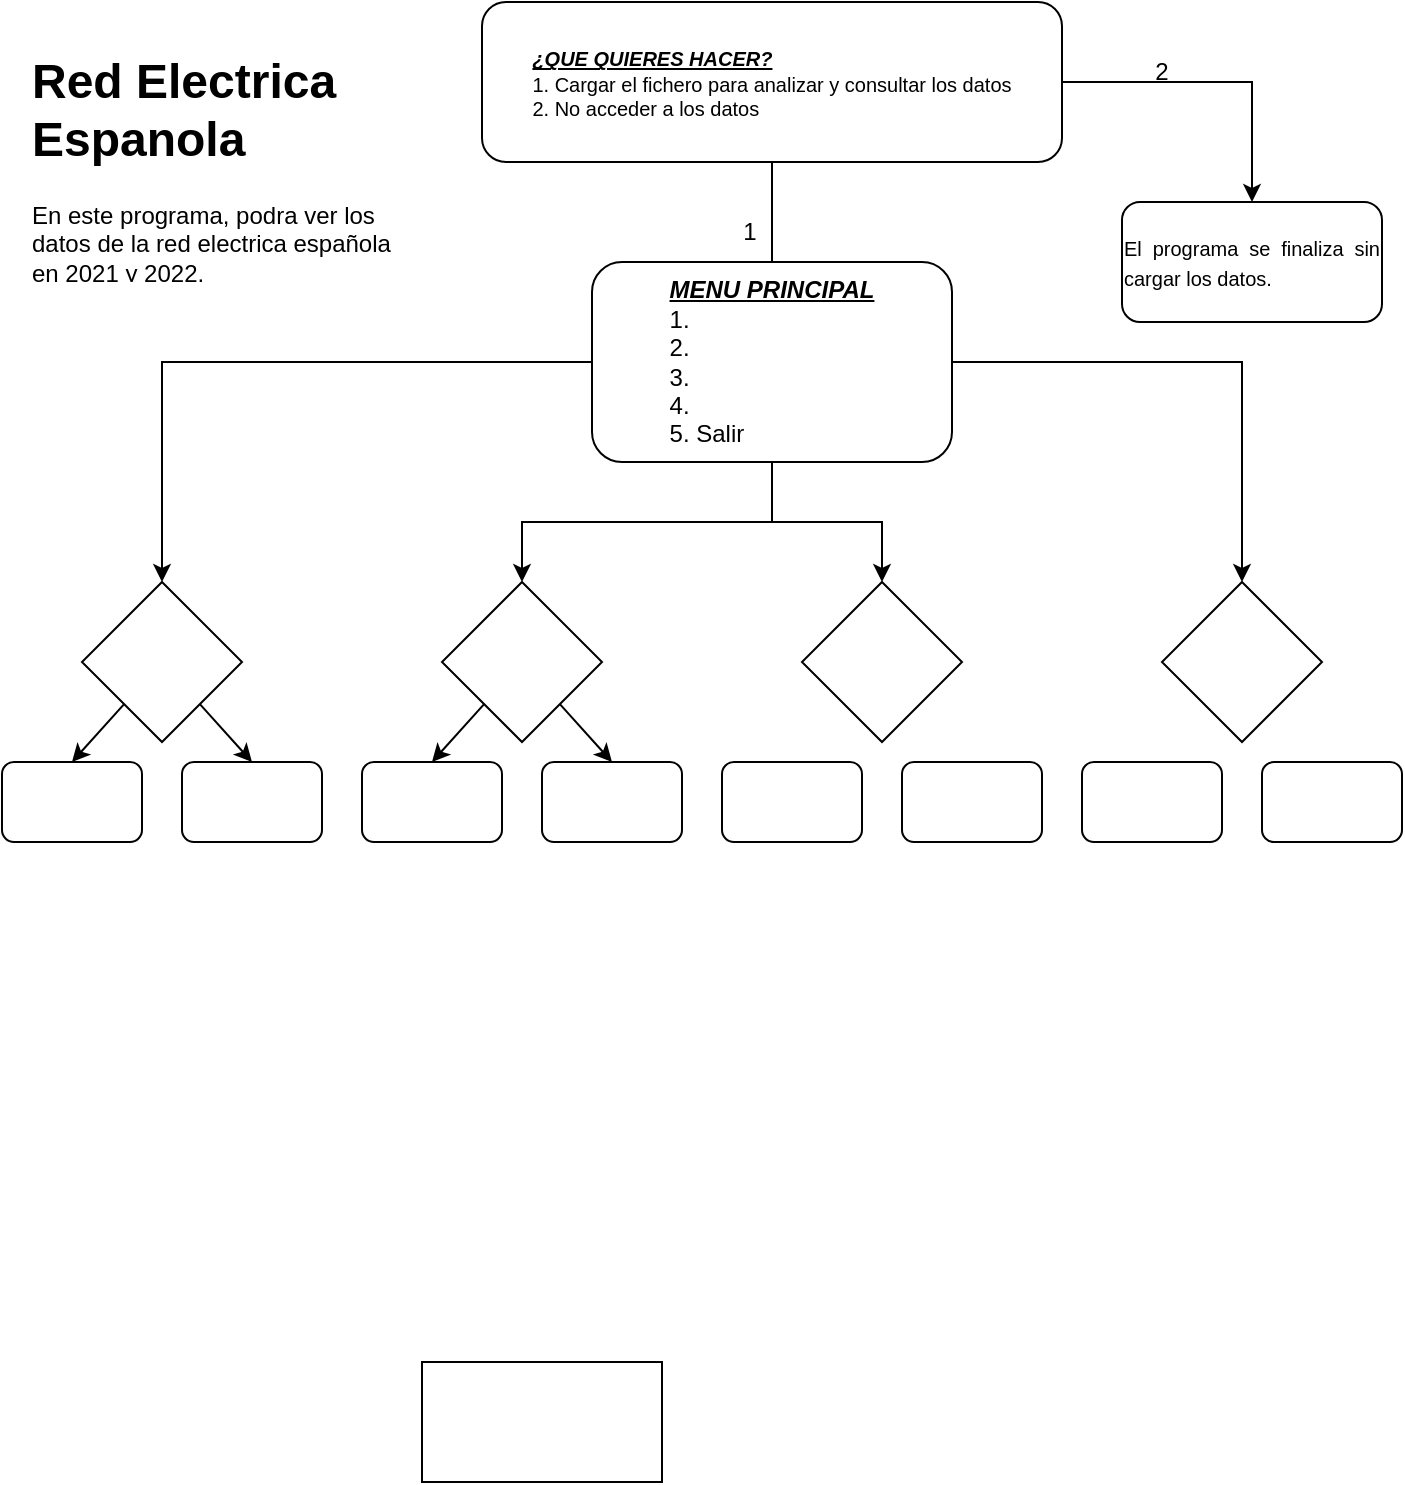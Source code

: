 <mxfile version="21.2.8" type="device">
  <diagram name="Página-1" id="vUGLkvW11eCOKC16Dlat">
    <mxGraphModel dx="1036" dy="606" grid="1" gridSize="10" guides="1" tooltips="1" connect="1" arrows="1" fold="1" page="1" pageScale="1" pageWidth="827" pageHeight="1169" math="0" shadow="0">
      <root>
        <mxCell id="0" />
        <mxCell id="1" parent="0" />
        <mxCell id="Wl3SrOmknFKyQczUdGOH-12" style="edgeStyle=orthogonalEdgeStyle;rounded=0;orthogonalLoop=1;jettySize=auto;html=1;exitX=0.5;exitY=1;exitDx=0;exitDy=0;" edge="1" parent="1" source="Wl3SrOmknFKyQczUdGOH-1">
          <mxGeometry relative="1" as="geometry">
            <mxPoint x="425" y="160" as="targetPoint" />
            <Array as="points">
              <mxPoint x="425" y="140" />
              <mxPoint x="425" y="140" />
            </Array>
          </mxGeometry>
        </mxCell>
        <mxCell id="Wl3SrOmknFKyQczUdGOH-13" style="edgeStyle=orthogonalEdgeStyle;rounded=0;orthogonalLoop=1;jettySize=auto;html=1;" edge="1" parent="1" source="Wl3SrOmknFKyQczUdGOH-1" target="Wl3SrOmknFKyQczUdGOH-2">
          <mxGeometry relative="1" as="geometry" />
        </mxCell>
        <mxCell id="Wl3SrOmknFKyQczUdGOH-1" value="&lt;div style=&quot;text-align: justify;&quot;&gt;&lt;b style=&quot;font-size: 10px; background-color: initial;&quot;&gt;&lt;i&gt;&lt;u&gt;¿QUE QUIERES HACER?&lt;/u&gt;&lt;/i&gt;&lt;/b&gt;&lt;/div&gt;&lt;font style=&quot;font-size: 10px;&quot;&gt;&lt;div style=&quot;text-align: justify;&quot;&gt;&lt;span style=&quot;background-color: initial;&quot;&gt;1. Cargar el fichero para analizar y consultar los datos&lt;/span&gt;&lt;/div&gt;&lt;div style=&quot;text-align: justify;&quot;&gt;&lt;span style=&quot;background-color: initial;&quot;&gt;2. No acceder a los datos&lt;/span&gt;&lt;/div&gt;&lt;/font&gt;" style="rounded=1;whiteSpace=wrap;html=1;" vertex="1" parent="1">
          <mxGeometry x="280" y="10" width="290" height="80" as="geometry" />
        </mxCell>
        <mxCell id="Wl3SrOmknFKyQczUdGOH-2" value="&lt;div style=&quot;text-align: justify;&quot;&gt;&lt;span style=&quot;font-size: 10px; background-color: initial;&quot;&gt;El programa se finaliza sin cargar los datos.&lt;/span&gt;&lt;/div&gt;" style="rounded=1;whiteSpace=wrap;html=1;" vertex="1" parent="1">
          <mxGeometry x="600" y="110" width="130" height="60" as="geometry" />
        </mxCell>
        <mxCell id="Wl3SrOmknFKyQczUdGOH-11" style="edgeStyle=orthogonalEdgeStyle;rounded=0;orthogonalLoop=1;jettySize=auto;html=1;entryX=0.5;entryY=0;entryDx=0;entryDy=0;" edge="1" parent="1" source="Wl3SrOmknFKyQczUdGOH-3" target="Wl3SrOmknFKyQczUdGOH-7">
          <mxGeometry relative="1" as="geometry" />
        </mxCell>
        <mxCell id="Wl3SrOmknFKyQczUdGOH-14" style="edgeStyle=orthogonalEdgeStyle;rounded=0;orthogonalLoop=1;jettySize=auto;html=1;" edge="1" parent="1" source="Wl3SrOmknFKyQczUdGOH-3" target="Wl3SrOmknFKyQczUdGOH-6">
          <mxGeometry relative="1" as="geometry" />
        </mxCell>
        <mxCell id="Wl3SrOmknFKyQczUdGOH-15" style="edgeStyle=orthogonalEdgeStyle;rounded=0;orthogonalLoop=1;jettySize=auto;html=1;entryX=0.5;entryY=0;entryDx=0;entryDy=0;" edge="1" parent="1" source="Wl3SrOmknFKyQczUdGOH-3" target="Wl3SrOmknFKyQczUdGOH-4">
          <mxGeometry relative="1" as="geometry" />
        </mxCell>
        <mxCell id="Wl3SrOmknFKyQczUdGOH-16" style="edgeStyle=orthogonalEdgeStyle;rounded=0;orthogonalLoop=1;jettySize=auto;html=1;entryX=0.5;entryY=0;entryDx=0;entryDy=0;" edge="1" parent="1" source="Wl3SrOmknFKyQczUdGOH-3" target="Wl3SrOmknFKyQczUdGOH-5">
          <mxGeometry relative="1" as="geometry" />
        </mxCell>
        <mxCell id="Wl3SrOmknFKyQczUdGOH-3" value="&lt;div style=&quot;text-align: justify;&quot;&gt;&lt;u style=&quot;background-color: initial; font-style: italic; font-weight: bold;&quot;&gt;MENU PRINCIPAL&lt;/u&gt;&lt;/div&gt;&lt;div style=&quot;text-align: justify;&quot;&gt;1.&lt;/div&gt;&lt;div style=&quot;text-align: justify;&quot;&gt;2.&lt;/div&gt;&lt;div style=&quot;text-align: justify;&quot;&gt;3.&lt;/div&gt;&lt;div style=&quot;text-align: justify;&quot;&gt;4.&lt;/div&gt;&lt;div style=&quot;text-align: justify;&quot;&gt;5. Salir&lt;/div&gt;" style="rounded=1;whiteSpace=wrap;html=1;" vertex="1" parent="1">
          <mxGeometry x="335" y="140" width="180" height="100" as="geometry" />
        </mxCell>
        <mxCell id="Wl3SrOmknFKyQczUdGOH-4" value="" style="rhombus;whiteSpace=wrap;html=1;" vertex="1" parent="1">
          <mxGeometry x="80" y="300" width="80" height="80" as="geometry" />
        </mxCell>
        <mxCell id="Wl3SrOmknFKyQczUdGOH-5" value="" style="rhombus;whiteSpace=wrap;html=1;" vertex="1" parent="1">
          <mxGeometry x="260" y="300" width="80" height="80" as="geometry" />
        </mxCell>
        <mxCell id="Wl3SrOmknFKyQczUdGOH-6" value="" style="rhombus;whiteSpace=wrap;html=1;" vertex="1" parent="1">
          <mxGeometry x="440" y="300" width="80" height="80" as="geometry" />
        </mxCell>
        <mxCell id="Wl3SrOmknFKyQczUdGOH-7" value="" style="rhombus;whiteSpace=wrap;html=1;" vertex="1" parent="1">
          <mxGeometry x="620" y="300" width="80" height="80" as="geometry" />
        </mxCell>
        <mxCell id="Wl3SrOmknFKyQczUdGOH-17" value="" style="rounded=1;whiteSpace=wrap;html=1;" vertex="1" parent="1">
          <mxGeometry x="40" y="390" width="70" height="40" as="geometry" />
        </mxCell>
        <mxCell id="Wl3SrOmknFKyQczUdGOH-18" value="" style="rounded=1;whiteSpace=wrap;html=1;" vertex="1" parent="1">
          <mxGeometry x="130" y="390" width="70" height="40" as="geometry" />
        </mxCell>
        <mxCell id="Wl3SrOmknFKyQczUdGOH-19" value="" style="rounded=0;whiteSpace=wrap;html=1;" vertex="1" parent="1">
          <mxGeometry x="250" y="690" width="120" height="60" as="geometry" />
        </mxCell>
        <mxCell id="Wl3SrOmknFKyQczUdGOH-20" value="" style="rounded=1;whiteSpace=wrap;html=1;" vertex="1" parent="1">
          <mxGeometry x="220" y="390" width="70" height="40" as="geometry" />
        </mxCell>
        <mxCell id="Wl3SrOmknFKyQczUdGOH-21" value="" style="rounded=1;whiteSpace=wrap;html=1;" vertex="1" parent="1">
          <mxGeometry x="310" y="390" width="70" height="40" as="geometry" />
        </mxCell>
        <mxCell id="Wl3SrOmknFKyQczUdGOH-22" value="&lt;h1&gt;Red Electrica Espanola&lt;/h1&gt;&lt;p&gt;En este programa, podra ver los datos de la red electrica española en 2021 y 2022.&lt;/p&gt;" style="text;html=1;strokeColor=none;fillColor=none;spacing=5;spacingTop=-20;whiteSpace=wrap;overflow=hidden;rounded=0;" vertex="1" parent="1">
          <mxGeometry x="50" y="30" width="190" height="120" as="geometry" />
        </mxCell>
        <mxCell id="Wl3SrOmknFKyQczUdGOH-23" value="2" style="text;html=1;strokeColor=none;fillColor=none;align=center;verticalAlign=middle;whiteSpace=wrap;rounded=0;" vertex="1" parent="1">
          <mxGeometry x="590" y="30" width="60" height="30" as="geometry" />
        </mxCell>
        <mxCell id="Wl3SrOmknFKyQczUdGOH-24" value="1" style="text;html=1;strokeColor=none;fillColor=none;align=center;verticalAlign=middle;whiteSpace=wrap;rounded=0;" vertex="1" parent="1">
          <mxGeometry x="384" y="110" width="60" height="30" as="geometry" />
        </mxCell>
        <mxCell id="Wl3SrOmknFKyQczUdGOH-27" value="" style="rounded=1;whiteSpace=wrap;html=1;" vertex="1" parent="1">
          <mxGeometry x="490" y="390" width="70" height="40" as="geometry" />
        </mxCell>
        <mxCell id="Wl3SrOmknFKyQczUdGOH-28" value="" style="rounded=1;whiteSpace=wrap;html=1;" vertex="1" parent="1">
          <mxGeometry x="400" y="390" width="70" height="40" as="geometry" />
        </mxCell>
        <mxCell id="Wl3SrOmknFKyQczUdGOH-29" value="" style="rounded=1;whiteSpace=wrap;html=1;" vertex="1" parent="1">
          <mxGeometry x="580" y="390" width="70" height="40" as="geometry" />
        </mxCell>
        <mxCell id="Wl3SrOmknFKyQczUdGOH-30" value="" style="rounded=1;whiteSpace=wrap;html=1;" vertex="1" parent="1">
          <mxGeometry x="670" y="390" width="70" height="40" as="geometry" />
        </mxCell>
        <mxCell id="Wl3SrOmknFKyQczUdGOH-36" value="" style="endArrow=classic;html=1;rounded=0;entryX=0.5;entryY=0;entryDx=0;entryDy=0;" edge="1" parent="1" source="Wl3SrOmknFKyQczUdGOH-5" target="Wl3SrOmknFKyQczUdGOH-21">
          <mxGeometry width="50" height="50" relative="1" as="geometry">
            <mxPoint x="390" y="190" as="sourcePoint" />
            <mxPoint x="440" y="140" as="targetPoint" />
          </mxGeometry>
        </mxCell>
        <mxCell id="Wl3SrOmknFKyQczUdGOH-38" value="" style="endArrow=classic;html=1;rounded=0;entryX=0.5;entryY=0;entryDx=0;entryDy=0;" edge="1" parent="1" source="Wl3SrOmknFKyQczUdGOH-5" target="Wl3SrOmknFKyQczUdGOH-20">
          <mxGeometry width="50" height="50" relative="1" as="geometry">
            <mxPoint x="390" y="190" as="sourcePoint" />
            <mxPoint x="440" y="140" as="targetPoint" />
          </mxGeometry>
        </mxCell>
        <mxCell id="Wl3SrOmknFKyQczUdGOH-39" value="" style="endArrow=classic;html=1;rounded=0;entryX=0.5;entryY=0;entryDx=0;entryDy=0;" edge="1" parent="1" source="Wl3SrOmknFKyQczUdGOH-4" target="Wl3SrOmknFKyQczUdGOH-17">
          <mxGeometry width="50" height="50" relative="1" as="geometry">
            <mxPoint x="50" y="360" as="sourcePoint" />
            <mxPoint x="100" y="310" as="targetPoint" />
          </mxGeometry>
        </mxCell>
        <mxCell id="Wl3SrOmknFKyQczUdGOH-40" value="" style="endArrow=classic;html=1;rounded=0;entryX=0.5;entryY=0;entryDx=0;entryDy=0;" edge="1" parent="1" source="Wl3SrOmknFKyQczUdGOH-4" target="Wl3SrOmknFKyQczUdGOH-18">
          <mxGeometry width="50" height="50" relative="1" as="geometry">
            <mxPoint x="390" y="190" as="sourcePoint" />
            <mxPoint x="440" y="140" as="targetPoint" />
          </mxGeometry>
        </mxCell>
      </root>
    </mxGraphModel>
  </diagram>
</mxfile>
